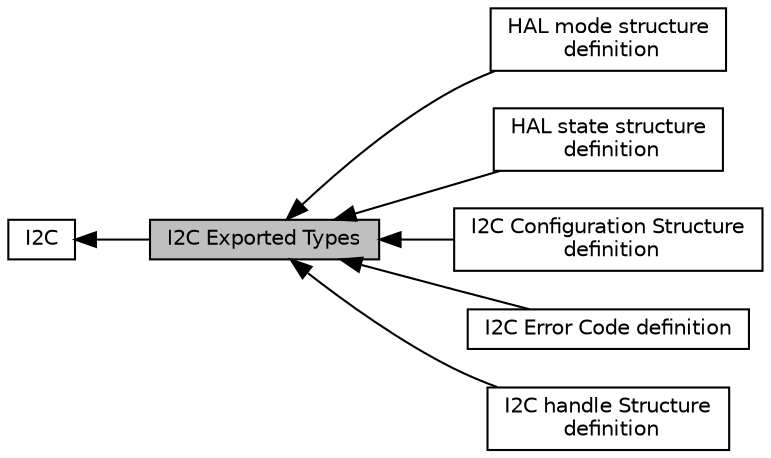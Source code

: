 digraph "I2C Exported Types"
{
  edge [fontname="Helvetica",fontsize="10",labelfontname="Helvetica",labelfontsize="10"];
  node [fontname="Helvetica",fontsize="10",shape=box];
  rankdir=LR;
  Node5 [label="HAL mode structure\l definition",height=0.2,width=0.4,color="black", fillcolor="white", style="filled",URL="$group___h_a_l__mode__structure__definition.html",tooltip="HAL Mode structure definition."];
  Node4 [label="HAL state structure\l definition",height=0.2,width=0.4,color="black", fillcolor="white", style="filled",URL="$group___h_a_l__state__structure__definition.html",tooltip="HAL State structure definition."];
  Node2 [label="I2C",height=0.2,width=0.4,color="black", fillcolor="white", style="filled",URL="$group___i2_c.html",tooltip="I2C HAL module driver."];
  Node3 [label="I2C Configuration Structure\l definition",height=0.2,width=0.4,color="black", fillcolor="white", style="filled",URL="$group___i2_c___configuration___structure__definition.html",tooltip="I2C Configuration Structure definition."];
  Node6 [label="I2C Error Code definition",height=0.2,width=0.4,color="black", fillcolor="white", style="filled",URL="$group___i2_c___error___code__definition.html",tooltip="I2C Error Code definition."];
  Node1 [label="I2C Exported Types",height=0.2,width=0.4,color="black", fillcolor="grey75", style="filled", fontcolor="black",tooltip=" "];
  Node7 [label="I2C handle Structure\l definition",height=0.2,width=0.4,color="black", fillcolor="white", style="filled",URL="$group___i2_c__handle___structure__definition.html",tooltip="I2C handle Structure definition."];
  Node2->Node1 [shape=plaintext, dir="back", style="solid"];
  Node1->Node3 [shape=plaintext, dir="back", style="solid"];
  Node1->Node4 [shape=plaintext, dir="back", style="solid"];
  Node1->Node5 [shape=plaintext, dir="back", style="solid"];
  Node1->Node6 [shape=plaintext, dir="back", style="solid"];
  Node1->Node7 [shape=plaintext, dir="back", style="solid"];
}
